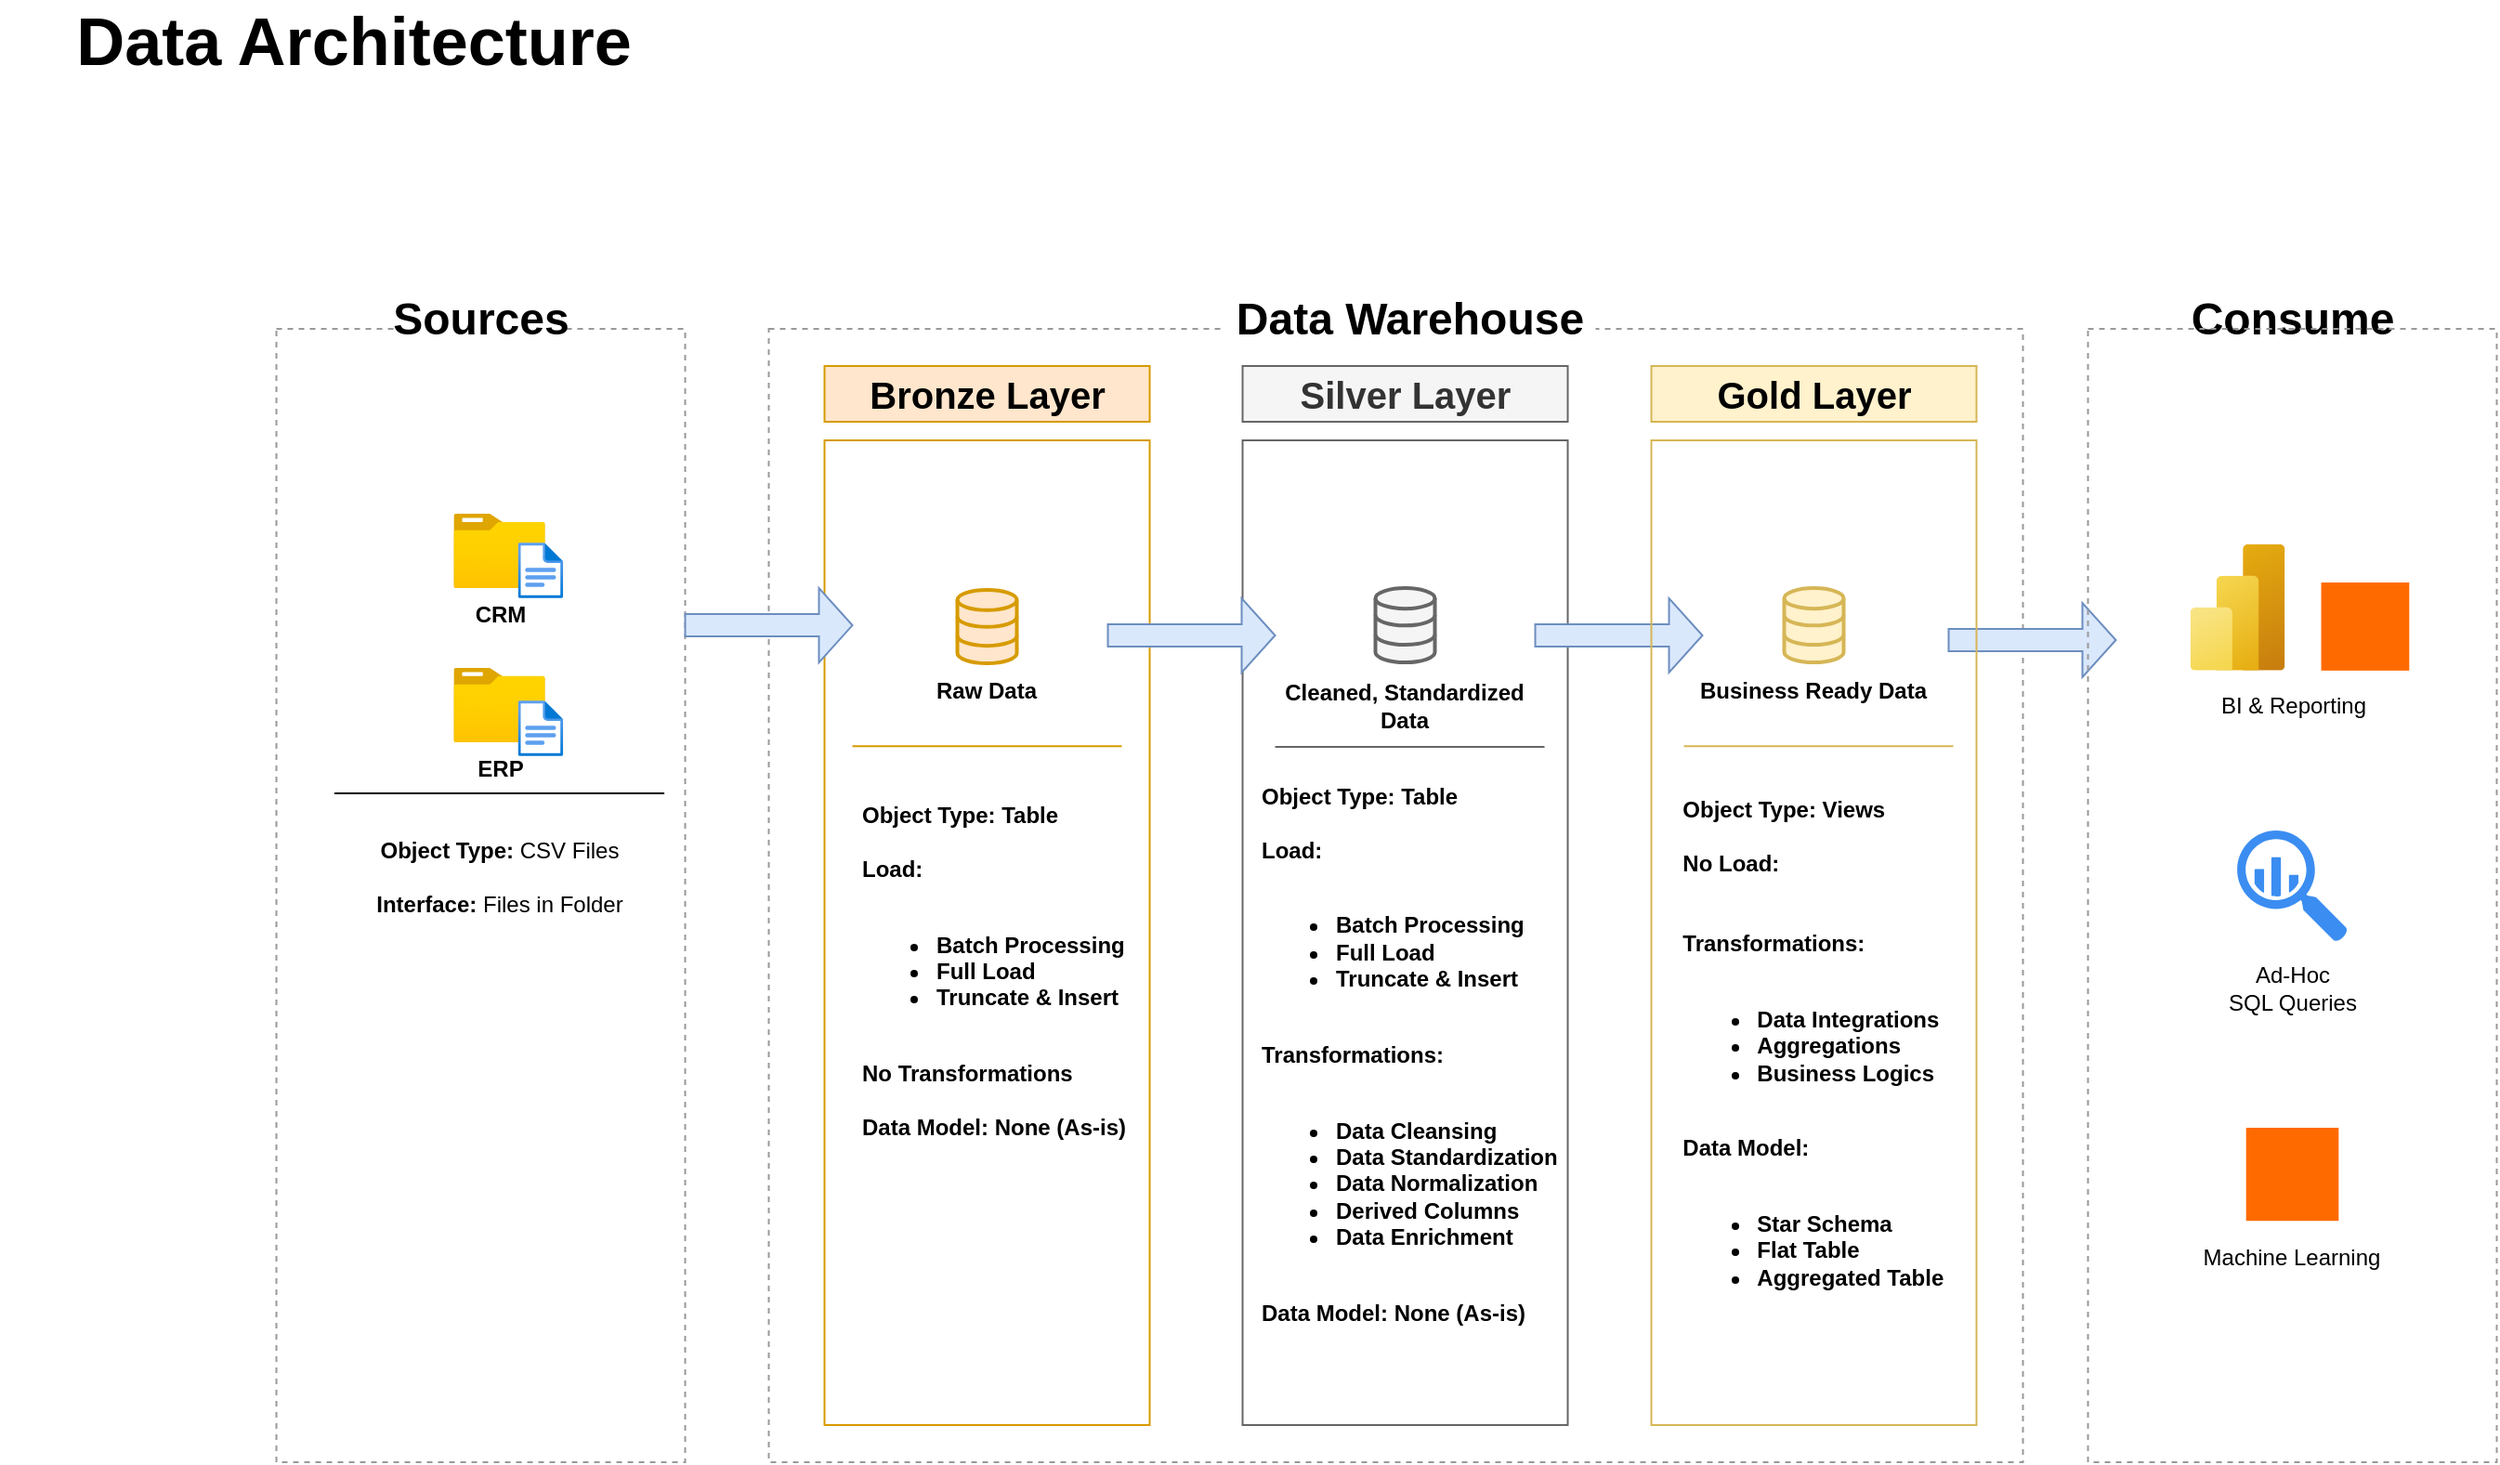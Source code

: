 <mxfile version="27.0.9">
  <diagram name="Page-1" id="6wYQ3sg19VDID2SzKmGx">
    <mxGraphModel dx="1426" dy="849" grid="1" gridSize="10" guides="1" tooltips="1" connect="1" arrows="1" fold="1" page="1" pageScale="1" pageWidth="850" pageHeight="1100" background="#ffffff" math="0" shadow="0">
      <root>
        <mxCell id="0" />
        <mxCell id="1" parent="0" />
        <mxCell id="H-D1Dnaoq_1wzKhK2hry-1" value="" style="rounded=0;whiteSpace=wrap;html=1;fillColor=none;dashed=1;strokeColor=#999999;" parent="1" vertex="1">
          <mxGeometry x="218.76" y="230" width="220" height="610" as="geometry" />
        </mxCell>
        <mxCell id="H-D1Dnaoq_1wzKhK2hry-2" value="Sources" style="rounded=0;whiteSpace=wrap;html=1;fontSize=24;strokeColor=none;fontStyle=1;fillStyle=auto;fillColor=default;" parent="1" vertex="1">
          <mxGeometry x="283.76" y="210" width="90" height="30" as="geometry" />
        </mxCell>
        <mxCell id="H-D1Dnaoq_1wzKhK2hry-3" value="" style="rounded=0;whiteSpace=wrap;html=1;fillColor=none;dashed=1;strokeColor=#999999;" parent="1" vertex="1">
          <mxGeometry x="483.76" y="230" width="675" height="610" as="geometry" />
        </mxCell>
        <mxCell id="H-D1Dnaoq_1wzKhK2hry-4" value="Data Warehouse" style="rounded=0;whiteSpace=wrap;html=1;fontSize=24;strokeColor=none;fontStyle=1" parent="1" vertex="1">
          <mxGeometry x="728.76" y="210" width="200" height="30" as="geometry" />
        </mxCell>
        <mxCell id="H-D1Dnaoq_1wzKhK2hry-6" value="Consume" style="rounded=0;whiteSpace=wrap;html=1;fontSize=24;strokeColor=none;fontStyle=1" parent="1" vertex="1">
          <mxGeometry x="1258.76" y="210" width="90" height="30" as="geometry" />
        </mxCell>
        <mxCell id="H-D1Dnaoq_1wzKhK2hry-7" value="&lt;b&gt;Bronze Layer&lt;/b&gt;" style="rounded=0;whiteSpace=wrap;html=1;fillColor=#ffe6cc;strokeColor=#d79b00;fontSize=20;" parent="1" vertex="1">
          <mxGeometry x="513.76" y="250" width="175" height="30" as="geometry" />
        </mxCell>
        <mxCell id="H-D1Dnaoq_1wzKhK2hry-8" value="" style="rounded=0;whiteSpace=wrap;html=1;fillColor=none;strokeColor=#d79b00;fontSize=20;" parent="1" vertex="1">
          <mxGeometry x="513.76" y="290" width="175" height="530" as="geometry" />
        </mxCell>
        <mxCell id="H-D1Dnaoq_1wzKhK2hry-9" value="&lt;div&gt;&lt;br&gt;&lt;/div&gt;" style="rounded=0;whiteSpace=wrap;html=1;fillColor=none;strokeColor=#666666;fontSize=20;fontColor=#333333;align=left;" parent="1" vertex="1">
          <mxGeometry x="738.76" y="290" width="175" height="530" as="geometry" />
        </mxCell>
        <mxCell id="H-D1Dnaoq_1wzKhK2hry-10" value="Silver Layer" style="rounded=0;whiteSpace=wrap;html=1;fillColor=#f5f5f5;strokeColor=#666666;fontSize=20;fontColor=#333333;fontStyle=1" parent="1" vertex="1">
          <mxGeometry x="738.76" y="250" width="175" height="30" as="geometry" />
        </mxCell>
        <mxCell id="H-D1Dnaoq_1wzKhK2hry-13" value="&lt;span&gt;CRM&lt;/span&gt;" style="image;aspect=fixed;html=1;points=[];align=center;fontSize=12;image=img/lib/azure2/general/Folder_Blank.svg;fontStyle=1" parent="1" vertex="1">
          <mxGeometry x="314.12" y="329.55" width="49.29" height="40" as="geometry" />
        </mxCell>
        <mxCell id="H-D1Dnaoq_1wzKhK2hry-14" value="" style="image;aspect=fixed;html=1;points=[];align=center;fontSize=12;image=img/lib/azure2/general/File.svg;" parent="1" vertex="1">
          <mxGeometry x="348.76" y="345" width="24.35" height="30" as="geometry" />
        </mxCell>
        <mxCell id="H-D1Dnaoq_1wzKhK2hry-16" value="&lt;span&gt;ERP&lt;/span&gt;" style="image;aspect=fixed;html=1;points=[];align=center;fontSize=12;image=img/lib/azure2/general/Folder_Blank.svg;fontStyle=1" parent="1" vertex="1">
          <mxGeometry x="314.12" y="412.5" width="49.29" height="40" as="geometry" />
        </mxCell>
        <mxCell id="H-D1Dnaoq_1wzKhK2hry-17" value="" style="image;aspect=fixed;html=1;points=[];align=center;fontSize=12;image=img/lib/azure2/general/File.svg;" parent="1" vertex="1">
          <mxGeometry x="348.76" y="430" width="24.35" height="30" as="geometry" />
        </mxCell>
        <mxCell id="H-D1Dnaoq_1wzKhK2hry-20" value="" style="endArrow=none;html=1;rounded=0;" parent="1" edge="1">
          <mxGeometry width="50" height="50" relative="1" as="geometry">
            <mxPoint x="250.0" y="480" as="sourcePoint" />
            <mxPoint x="427.53" y="480" as="targetPoint" />
          </mxGeometry>
        </mxCell>
        <mxCell id="H-D1Dnaoq_1wzKhK2hry-22" value="&lt;b&gt;Object Type:&lt;/b&gt; CSV Files&lt;div&gt;&lt;br&gt;&lt;b&gt;Interface:&lt;/b&gt; Files in Folder&lt;/div&gt;" style="text;html=1;align=center;verticalAlign=middle;whiteSpace=wrap;rounded=0;" parent="1" vertex="1">
          <mxGeometry x="268.76" y="510" width="140" height="30" as="geometry" />
        </mxCell>
        <mxCell id="H-D1Dnaoq_1wzKhK2hry-25" value="" style="html=1;verticalLabelPosition=bottom;align=center;labelBackgroundColor=#ffffff;verticalAlign=top;strokeWidth=2;strokeColor=#d79b00;shadow=0;dashed=0;shape=mxgraph.ios7.icons.data;fillColor=#ffe6cc;" parent="1" vertex="1">
          <mxGeometry x="585.26" y="370.45" width="32" height="39.55" as="geometry" />
        </mxCell>
        <mxCell id="H-D1Dnaoq_1wzKhK2hry-26" value="" style="html=1;verticalLabelPosition=bottom;align=center;labelBackgroundColor=#ffffff;verticalAlign=top;strokeWidth=2;strokeColor=#666666;shadow=0;dashed=0;shape=mxgraph.ios7.icons.data;fillColor=#f5f5f5;fontColor=#333333;" parent="1" vertex="1">
          <mxGeometry x="810.26" y="369.55" width="32" height="40" as="geometry" />
        </mxCell>
        <mxCell id="H-D1Dnaoq_1wzKhK2hry-28" value="" style="shape=singleArrow;whiteSpace=wrap;html=1;fillColor=#dae8fc;strokeColor=#6c8ebf;" parent="1" vertex="1">
          <mxGeometry x="438.76" y="369.55" width="90" height="40" as="geometry" />
        </mxCell>
        <mxCell id="H-D1Dnaoq_1wzKhK2hry-29" value="" style="shape=singleArrow;whiteSpace=wrap;html=1;fillColor=#dae8fc;strokeColor=#6c8ebf;" parent="1" vertex="1">
          <mxGeometry x="666.26" y="375" width="90" height="40" as="geometry" />
        </mxCell>
        <mxCell id="H-D1Dnaoq_1wzKhK2hry-30" value="" style="shape=singleArrow;whiteSpace=wrap;html=1;fillColor=#dae8fc;strokeColor=#6c8ebf;" parent="1" vertex="1">
          <mxGeometry x="896.26" y="375" width="90" height="40" as="geometry" />
        </mxCell>
        <mxCell id="H-D1Dnaoq_1wzKhK2hry-31" value="" style="shape=singleArrow;whiteSpace=wrap;html=1;fillColor=#dae8fc;strokeColor=#6c8ebf;" parent="1" vertex="1">
          <mxGeometry x="1118.76" y="377.5" width="90" height="40" as="geometry" />
        </mxCell>
        <mxCell id="H-D1Dnaoq_1wzKhK2hry-32" value="&lt;b&gt;Raw Data&lt;/b&gt;" style="text;html=1;align=center;verticalAlign=middle;whiteSpace=wrap;rounded=0;" parent="1" vertex="1">
          <mxGeometry x="571.26" y="407.05" width="60" height="35" as="geometry" />
        </mxCell>
        <mxCell id="H-D1Dnaoq_1wzKhK2hry-33" value="&lt;b&gt;Cleaned, Standardized Data&lt;/b&gt;" style="text;html=1;align=center;verticalAlign=middle;whiteSpace=wrap;rounded=0;" parent="1" vertex="1">
          <mxGeometry x="756.26" y="417.5" width="140" height="30" as="geometry" />
        </mxCell>
        <mxCell id="H-D1Dnaoq_1wzKhK2hry-35" value="" style="endArrow=none;html=1;rounded=0;fillColor=#ffe6cc;strokeColor=#d79b00;" parent="1" edge="1">
          <mxGeometry width="50" height="50" relative="1" as="geometry">
            <mxPoint x="528.76" y="454.57" as="sourcePoint" />
            <mxPoint x="673.76" y="454.57" as="targetPoint" />
          </mxGeometry>
        </mxCell>
        <mxCell id="H-D1Dnaoq_1wzKhK2hry-43" value="&lt;div style=&quot;text-align: left;&quot;&gt;&lt;span style=&quot;background-color: transparent; color: light-dark(rgb(0, 0, 0), rgb(255, 255, 255));&quot;&gt;&lt;b&gt;Object Type: Table&lt;/b&gt;&lt;/span&gt;&lt;/div&gt;&lt;div style=&quot;text-align: left;&quot;&gt;&lt;span style=&quot;background-color: transparent; color: light-dark(rgb(0, 0, 0), rgb(255, 255, 255));&quot;&gt;&lt;b&gt;&lt;br&gt;&lt;/b&gt;&lt;/span&gt;&lt;/div&gt;&lt;div style=&quot;text-align: left;&quot;&gt;&lt;span style=&quot;background-color: transparent; color: light-dark(rgb(0, 0, 0), rgb(255, 255, 255));&quot;&gt;&lt;b&gt;Load:&lt;/b&gt;&lt;/span&gt;&lt;/div&gt;&lt;div style=&quot;text-align: left;&quot;&gt;&lt;span style=&quot;background-color: transparent; color: light-dark(rgb(0, 0, 0), rgb(255, 255, 255));&quot;&gt;&lt;b&gt;&lt;br&gt;&lt;/b&gt;&lt;/span&gt;&lt;/div&gt;&lt;div style=&quot;text-align: left;&quot;&gt;&lt;ul&gt;&lt;li&gt;&lt;span style=&quot;background-color: transparent; color: light-dark(rgb(0, 0, 0), rgb(255, 255, 255));&quot;&gt;&lt;b&gt;Batch Processing&lt;/b&gt;&lt;/span&gt;&lt;/li&gt;&lt;li&gt;&lt;b style=&quot;background-color: transparent; color: light-dark(rgb(0, 0, 0), rgb(255, 255, 255));&quot;&gt;Full Load&lt;/b&gt;&lt;/li&gt;&lt;li&gt;&lt;b style=&quot;background-color: transparent; color: light-dark(rgb(0, 0, 0), rgb(255, 255, 255));&quot;&gt;Truncate &amp;amp; Insert&lt;/b&gt;&lt;/li&gt;&lt;/ul&gt;&lt;/div&gt;&lt;div style=&quot;text-align: left;&quot;&gt;&lt;span style=&quot;background-color: transparent; color: light-dark(rgb(0, 0, 0), rgb(255, 255, 255));&quot;&gt;&lt;b&gt;&lt;br&gt;&lt;/b&gt;&lt;/span&gt;&lt;/div&gt;&lt;div style=&quot;text-align: left;&quot;&gt;&lt;span style=&quot;background-color: transparent; color: light-dark(rgb(0, 0, 0), rgb(255, 255, 255));&quot;&gt;&lt;b&gt;No Transformations&lt;/b&gt;&lt;/span&gt;&lt;/div&gt;&lt;div style=&quot;text-align: left;&quot;&gt;&lt;span style=&quot;background-color: transparent; color: light-dark(rgb(0, 0, 0), rgb(255, 255, 255));&quot;&gt;&lt;b&gt;&lt;br&gt;&lt;/b&gt;&lt;/span&gt;&lt;/div&gt;&lt;div style=&quot;text-align: left;&quot;&gt;&lt;span style=&quot;background-color: transparent; color: light-dark(rgb(0, 0, 0), rgb(255, 255, 255));&quot;&gt;&lt;b&gt;Data Model: None (As-is)&lt;span style=&quot;white-space: pre;&quot;&gt;&#x9;&lt;/span&gt;&lt;/b&gt;&lt;/span&gt;&lt;/div&gt;&lt;div style=&quot;text-align: left;&quot;&gt;&lt;b&gt;&lt;br&gt;&lt;/b&gt;&lt;/div&gt;&lt;div style=&quot;text-align: left;&quot;&gt;&lt;span style=&quot;white-space: pre;&quot;&gt;&lt;b&gt;&#x9;&lt;/b&gt;&lt;/span&gt;&lt;br&gt;&lt;/div&gt;" style="text;html=1;align=center;verticalAlign=middle;whiteSpace=wrap;rounded=0;" parent="1" vertex="1">
          <mxGeometry x="528.76" y="575" width="170" height="30" as="geometry" />
        </mxCell>
        <mxCell id="H-D1Dnaoq_1wzKhK2hry-48" value="" style="rounded=0;whiteSpace=wrap;html=1;fillColor=none;strokeColor=#d6b656;fontSize=20;" parent="1" vertex="1">
          <mxGeometry x="958.76" y="290" width="175" height="530" as="geometry" />
        </mxCell>
        <mxCell id="H-D1Dnaoq_1wzKhK2hry-49" value="&lt;b&gt;Business Ready Data&lt;/b&gt;" style="text;html=1;align=center;verticalAlign=middle;whiteSpace=wrap;rounded=0;" parent="1" vertex="1">
          <mxGeometry x="976.26" y="409.55" width="140" height="30" as="geometry" />
        </mxCell>
        <mxCell id="H-D1Dnaoq_1wzKhK2hry-50" value="" style="html=1;verticalLabelPosition=bottom;align=center;labelBackgroundColor=#ffffff;verticalAlign=top;strokeWidth=2;strokeColor=#d6b656;shadow=0;dashed=0;shape=mxgraph.ios7.icons.data;fillColor=#fff2cc;" parent="1" vertex="1">
          <mxGeometry x="1030.26" y="369.55" width="32" height="40" as="geometry" />
        </mxCell>
        <mxCell id="H-D1Dnaoq_1wzKhK2hry-51" value="" style="endArrow=none;html=1;rounded=0;fillColor=#f5f5f5;strokeColor=#666666;" parent="1" edge="1">
          <mxGeometry width="50" height="50" relative="1" as="geometry">
            <mxPoint x="756.26" y="455" as="sourcePoint" />
            <mxPoint x="901.26" y="455" as="targetPoint" />
          </mxGeometry>
        </mxCell>
        <mxCell id="H-D1Dnaoq_1wzKhK2hry-52" value="" style="endArrow=none;html=1;rounded=0;fillColor=#fff2cc;strokeColor=#d6b656;" parent="1" edge="1">
          <mxGeometry width="50" height="50" relative="1" as="geometry">
            <mxPoint x="976.26" y="454.57" as="sourcePoint" />
            <mxPoint x="1121.26" y="454.57" as="targetPoint" />
          </mxGeometry>
        </mxCell>
        <mxCell id="H-D1Dnaoq_1wzKhK2hry-54" value="Gold Layer" style="rounded=0;whiteSpace=wrap;html=1;fillColor=#fff2cc;strokeColor=#d6b656;fontSize=20;fontStyle=1" parent="1" vertex="1">
          <mxGeometry x="958.76" y="250" width="175" height="30" as="geometry" />
        </mxCell>
        <mxCell id="H-D1Dnaoq_1wzKhK2hry-55" value="" style="rounded=0;whiteSpace=wrap;html=1;fillColor=none;dashed=1;strokeColor=#999999;" parent="1" vertex="1">
          <mxGeometry x="1193.76" y="230" width="220" height="610" as="geometry" />
        </mxCell>
        <mxCell id="dBnYKGLYgGI_4hmYmCWP-1" value="&lt;div style=&quot;text-align: left;&quot;&gt;&lt;span style=&quot;background-color: transparent; color: light-dark(rgb(0, 0, 0), rgb(255, 255, 255));&quot;&gt;&lt;b&gt;Object Type: Table&lt;/b&gt;&lt;/span&gt;&lt;/div&gt;&lt;div style=&quot;text-align: left;&quot;&gt;&lt;span style=&quot;background-color: transparent; color: light-dark(rgb(0, 0, 0), rgb(255, 255, 255));&quot;&gt;&lt;b&gt;&lt;br&gt;&lt;/b&gt;&lt;/span&gt;&lt;/div&gt;&lt;div style=&quot;text-align: left;&quot;&gt;&lt;span style=&quot;background-color: transparent; color: light-dark(rgb(0, 0, 0), rgb(255, 255, 255));&quot;&gt;&lt;b&gt;Load:&lt;/b&gt;&lt;/span&gt;&lt;/div&gt;&lt;div style=&quot;text-align: left;&quot;&gt;&lt;span style=&quot;background-color: transparent; color: light-dark(rgb(0, 0, 0), rgb(255, 255, 255));&quot;&gt;&lt;b&gt;&lt;br&gt;&lt;/b&gt;&lt;/span&gt;&lt;/div&gt;&lt;div style=&quot;text-align: left;&quot;&gt;&lt;ul&gt;&lt;li&gt;&lt;span style=&quot;background-color: transparent; color: light-dark(rgb(0, 0, 0), rgb(255, 255, 255));&quot;&gt;&lt;b&gt;Batch Processing&lt;/b&gt;&lt;/span&gt;&lt;/li&gt;&lt;li&gt;&lt;b style=&quot;background-color: transparent; color: light-dark(rgb(0, 0, 0), rgb(255, 255, 255));&quot;&gt;Full Load&lt;/b&gt;&lt;/li&gt;&lt;li&gt;&lt;b style=&quot;background-color: transparent; color: light-dark(rgb(0, 0, 0), rgb(255, 255, 255));&quot;&gt;Truncate &amp;amp; Insert&lt;/b&gt;&lt;/li&gt;&lt;/ul&gt;&lt;/div&gt;&lt;div style=&quot;text-align: left;&quot;&gt;&lt;b style=&quot;background-color: transparent; color: light-dark(rgb(0, 0, 0), rgb(255, 255, 255));&quot;&gt;&lt;br&gt;&lt;/b&gt;&lt;/div&gt;&lt;div style=&quot;text-align: left;&quot;&gt;&lt;b style=&quot;background-color: transparent; color: light-dark(rgb(0, 0, 0), rgb(255, 255, 255));&quot;&gt;Transformations:&lt;/b&gt;&lt;/div&gt;&lt;div style=&quot;text-align: left;&quot;&gt;&lt;b style=&quot;background-color: transparent; color: light-dark(rgb(0, 0, 0), rgb(255, 255, 255));&quot;&gt;&lt;br&gt;&lt;/b&gt;&lt;/div&gt;&lt;div style=&quot;text-align: left;&quot;&gt;&lt;ul&gt;&lt;li&gt;&lt;b style=&quot;background-color: transparent; color: light-dark(rgb(0, 0, 0), rgb(255, 255, 255));&quot;&gt;Data Cleansing&lt;/b&gt;&lt;/li&gt;&lt;li&gt;&lt;b style=&quot;background-color: transparent; color: light-dark(rgb(0, 0, 0), rgb(255, 255, 255));&quot;&gt;Data Standardization&lt;/b&gt;&lt;/li&gt;&lt;li&gt;&lt;b style=&quot;background-color: transparent; color: light-dark(rgb(0, 0, 0), rgb(255, 255, 255));&quot;&gt;Data Normalization&lt;/b&gt;&lt;/li&gt;&lt;li&gt;&lt;b style=&quot;background-color: transparent; color: light-dark(rgb(0, 0, 0), rgb(255, 255, 255));&quot;&gt;Derived Columns&lt;/b&gt;&lt;/li&gt;&lt;li&gt;&lt;b style=&quot;background-color: transparent; color: light-dark(rgb(0, 0, 0), rgb(255, 255, 255));&quot;&gt;Data Enrichment&lt;/b&gt;&lt;/li&gt;&lt;/ul&gt;&lt;/div&gt;&lt;div style=&quot;text-align: left;&quot;&gt;&lt;span style=&quot;background-color: transparent; color: light-dark(rgb(0, 0, 0), rgb(255, 255, 255));&quot;&gt;&lt;b&gt;&lt;br&gt;&lt;/b&gt;&lt;/span&gt;&lt;/div&gt;&lt;div style=&quot;text-align: left;&quot;&gt;&lt;span style=&quot;background-color: transparent; color: light-dark(rgb(0, 0, 0), rgb(255, 255, 255));&quot;&gt;&lt;b&gt;Data Model: None (As-is)&lt;span style=&quot;white-space: pre;&quot;&gt;&#x9;&lt;/span&gt;&lt;/b&gt;&lt;/span&gt;&lt;/div&gt;&lt;div style=&quot;text-align: left;&quot;&gt;&lt;b&gt;&lt;br&gt;&lt;/b&gt;&lt;/div&gt;&lt;div style=&quot;text-align: left;&quot;&gt;&lt;span style=&quot;white-space: pre;&quot;&gt;&lt;b&gt;&#x9;&lt;/b&gt;&lt;/span&gt;&lt;br&gt;&lt;/div&gt;" style="text;html=1;align=center;verticalAlign=middle;whiteSpace=wrap;rounded=0;" parent="1" vertex="1">
          <mxGeometry x="743.76" y="620" width="170" height="30" as="geometry" />
        </mxCell>
        <mxCell id="dBnYKGLYgGI_4hmYmCWP-2" value="&lt;div style=&quot;text-align: left;&quot;&gt;&lt;span style=&quot;background-color: transparent; color: light-dark(rgb(0, 0, 0), rgb(255, 255, 255));&quot;&gt;&lt;b&gt;Object Type: Views&lt;/b&gt;&lt;/span&gt;&lt;/div&gt;&lt;div style=&quot;text-align: left;&quot;&gt;&lt;span style=&quot;background-color: transparent; color: light-dark(rgb(0, 0, 0), rgb(255, 255, 255));&quot;&gt;&lt;b&gt;&lt;br&gt;&lt;/b&gt;&lt;/span&gt;&lt;/div&gt;&lt;div style=&quot;text-align: left;&quot;&gt;&lt;span style=&quot;background-color: transparent; color: light-dark(rgb(0, 0, 0), rgb(255, 255, 255));&quot;&gt;&lt;b&gt;No Load:&lt;/b&gt;&lt;/span&gt;&lt;/div&gt;&lt;div style=&quot;text-align: left;&quot;&gt;&lt;span style=&quot;background-color: transparent; color: light-dark(rgb(0, 0, 0), rgb(255, 255, 255));&quot;&gt;&lt;b&gt;&lt;br&gt;&lt;/b&gt;&lt;/span&gt;&lt;/div&gt;&lt;div style=&quot;text-align: left;&quot;&gt;&lt;b style=&quot;background-color: transparent; color: light-dark(rgb(0, 0, 0), rgb(255, 255, 255));&quot;&gt;&lt;br&gt;&lt;/b&gt;&lt;/div&gt;&lt;div style=&quot;text-align: left;&quot;&gt;&lt;b style=&quot;background-color: transparent; color: light-dark(rgb(0, 0, 0), rgb(255, 255, 255));&quot;&gt;Transformations:&lt;/b&gt;&lt;/div&gt;&lt;div style=&quot;text-align: left;&quot;&gt;&lt;b style=&quot;background-color: transparent; color: light-dark(rgb(0, 0, 0), rgb(255, 255, 255));&quot;&gt;&lt;br&gt;&lt;/b&gt;&lt;/div&gt;&lt;div style=&quot;text-align: left;&quot;&gt;&lt;ul&gt;&lt;li&gt;&lt;b&gt;Data Integrations&lt;/b&gt;&lt;/li&gt;&lt;li&gt;&lt;b&gt;Aggregations&lt;/b&gt;&lt;/li&gt;&lt;li&gt;&lt;b&gt;Business Logics&lt;/b&gt;&lt;/li&gt;&lt;/ul&gt;&lt;/div&gt;&lt;div style=&quot;text-align: left;&quot;&gt;&lt;span style=&quot;background-color: transparent; color: light-dark(rgb(0, 0, 0), rgb(255, 255, 255));&quot;&gt;&lt;b&gt;&lt;br&gt;&lt;/b&gt;&lt;/span&gt;&lt;/div&gt;&lt;div style=&quot;text-align: left;&quot;&gt;&lt;span style=&quot;background-color: transparent; color: light-dark(rgb(0, 0, 0), rgb(255, 255, 255));&quot;&gt;&lt;b&gt;Data Model:&lt;/b&gt;&lt;/span&gt;&lt;/div&gt;&lt;div style=&quot;text-align: left;&quot;&gt;&lt;span style=&quot;background-color: transparent; color: light-dark(rgb(0, 0, 0), rgb(255, 255, 255));&quot;&gt;&lt;br&gt;&lt;/span&gt;&lt;/div&gt;&lt;div style=&quot;text-align: left;&quot;&gt;&lt;ul&gt;&lt;li&gt;&lt;span style=&quot;background-color: transparent; color: light-dark(rgb(0, 0, 0), rgb(255, 255, 255));&quot;&gt;&lt;b&gt;Star Schema&lt;/b&gt;&lt;/span&gt;&lt;/li&gt;&lt;li&gt;&lt;span style=&quot;background-color: transparent; color: light-dark(rgb(0, 0, 0), rgb(255, 255, 255));&quot;&gt;&lt;b&gt;Flat Table&lt;/b&gt;&lt;/span&gt;&lt;/li&gt;&lt;li&gt;&lt;span style=&quot;background-color: transparent; color: light-dark(rgb(0, 0, 0), rgb(255, 255, 255));&quot;&gt;&lt;b&gt;Aggregated Table&lt;span style=&quot;white-space: pre;&quot;&gt;&#x9;&lt;/span&gt;&lt;/b&gt;&lt;/span&gt;&lt;/li&gt;&lt;/ul&gt;&lt;/div&gt;&lt;div style=&quot;text-align: left;&quot;&gt;&lt;b&gt;&lt;br&gt;&lt;/b&gt;&lt;/div&gt;&lt;div style=&quot;text-align: left;&quot;&gt;&lt;span style=&quot;white-space: pre;&quot;&gt;&lt;b&gt;&#x9;&lt;/b&gt;&lt;/span&gt;&lt;br&gt;&lt;/div&gt;" style="text;html=1;align=center;verticalAlign=middle;whiteSpace=wrap;rounded=0;" parent="1" vertex="1">
          <mxGeometry x="963.76" y="620" width="170" height="30" as="geometry" />
        </mxCell>
        <mxCell id="dBnYKGLYgGI_4hmYmCWP-3" value="" style="image;aspect=fixed;html=1;points=[];align=center;fontSize=12;image=img/lib/azure2/analytics/Power_BI_Embedded.svg;" parent="1" vertex="1">
          <mxGeometry x="1248.76" y="345.93" width="51" height="68" as="geometry" />
        </mxCell>
        <mxCell id="dBnYKGLYgGI_4hmYmCWP-4" value="" style="points=[];aspect=fixed;html=1;align=center;shadow=0;dashed=0;fillColor=#FF6A00;strokeColor=none;shape=mxgraph.alibaba_cloud.nlp-sa_sentiment_analysis;" parent="1" vertex="1">
          <mxGeometry x="1319.26" y="366.53" width="47.4" height="47.4" as="geometry" />
        </mxCell>
        <mxCell id="dBnYKGLYgGI_4hmYmCWP-5" value="BI &amp;amp; Reporting" style="text;html=1;align=center;verticalAlign=middle;whiteSpace=wrap;rounded=0;" parent="1" vertex="1">
          <mxGeometry x="1261.51" y="424.55" width="84.5" height="17.5" as="geometry" />
        </mxCell>
        <mxCell id="dBnYKGLYgGI_4hmYmCWP-6" value="" style="sketch=0;html=1;aspect=fixed;strokeColor=none;shadow=0;fillColor=#3B8DF1;verticalAlign=top;labelPosition=center;verticalLabelPosition=bottom;shape=mxgraph.gcp2.big_query" parent="1" vertex="1">
          <mxGeometry x="1274.06" y="500" width="59.4" height="60" as="geometry" />
        </mxCell>
        <mxCell id="dBnYKGLYgGI_4hmYmCWP-7" value="Ad-Hoc&lt;div&gt;SQL Queries&lt;/div&gt;" style="text;html=1;align=center;verticalAlign=middle;whiteSpace=wrap;rounded=0;" parent="1" vertex="1">
          <mxGeometry x="1263.76" y="570" width="80" height="30" as="geometry" />
        </mxCell>
        <mxCell id="dBnYKGLYgGI_4hmYmCWP-8" value="" style="points=[];aspect=fixed;html=1;align=center;shadow=0;dashed=0;fillColor=#FF6A00;strokeColor=none;shape=mxgraph.alibaba_cloud.machine_learning;" parent="1" vertex="1">
          <mxGeometry x="1278.86" y="660" width="49.8" height="50.1" as="geometry" />
        </mxCell>
        <mxCell id="dBnYKGLYgGI_4hmYmCWP-9" value="Machine Learning" style="text;html=1;align=center;verticalAlign=middle;whiteSpace=wrap;rounded=0;" parent="1" vertex="1">
          <mxGeometry x="1251.11" y="720" width="105.3" height="20" as="geometry" />
        </mxCell>
        <mxCell id="5A8JyHk4l0PM232JEkgw-1" value="&lt;font style=&quot;font-size: 36px;&quot;&gt;&lt;b&gt;Data Architecture&lt;/b&gt;&lt;/font&gt;" style="text;html=1;align=center;verticalAlign=middle;whiteSpace=wrap;rounded=0;" parent="1" vertex="1">
          <mxGeometry x="70" y="60" width="381.24" height="30" as="geometry" />
        </mxCell>
      </root>
    </mxGraphModel>
  </diagram>
</mxfile>
